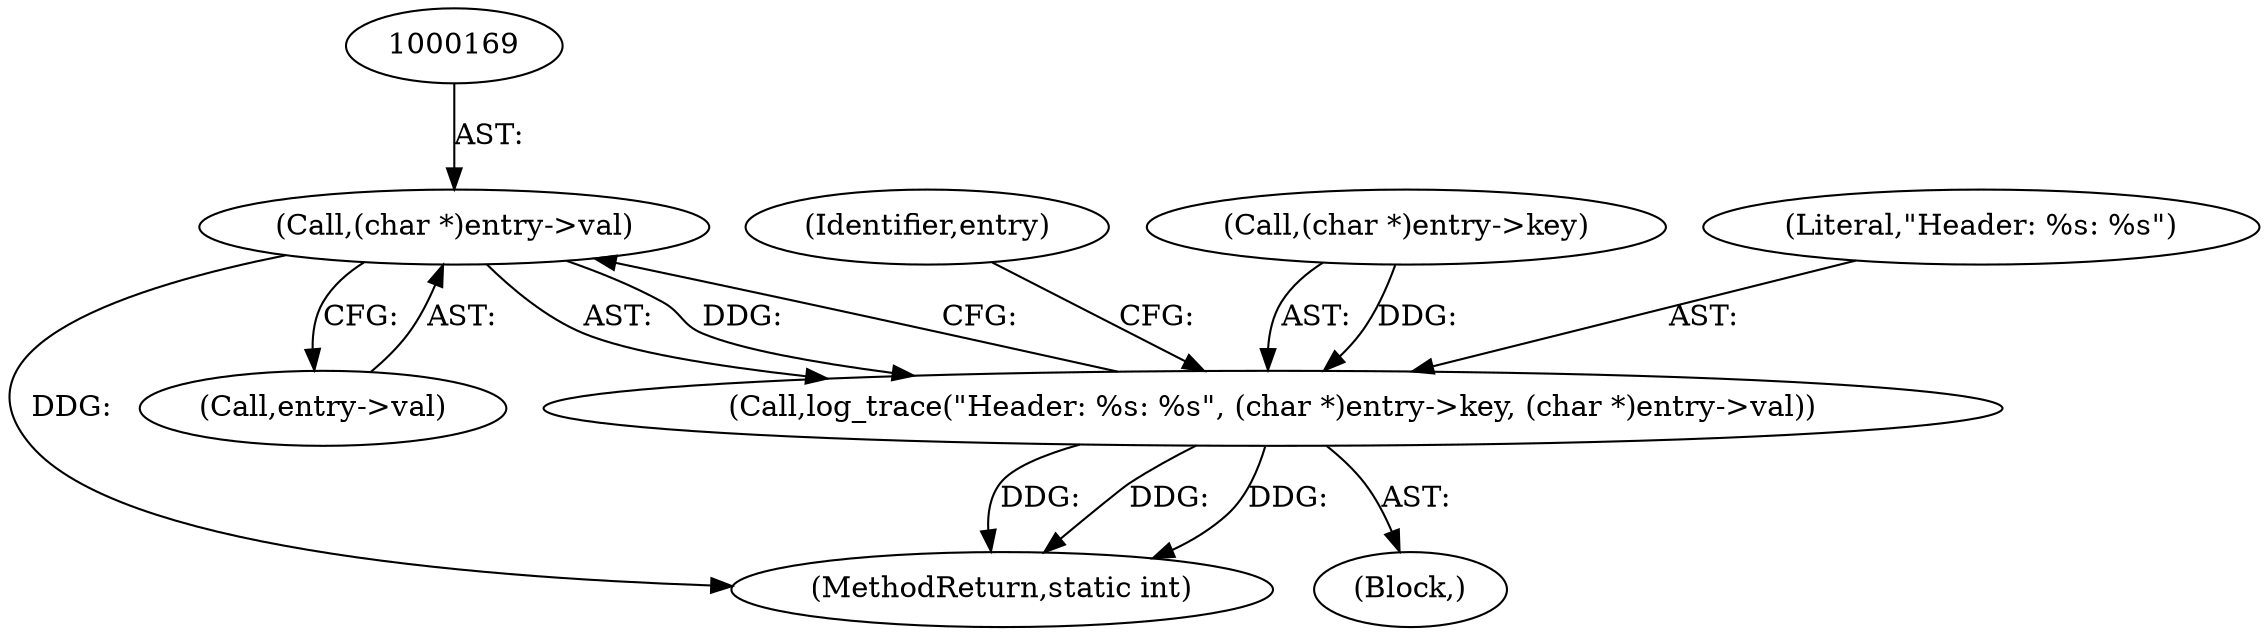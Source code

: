 digraph "0_viabtc_exchange_server_4a7c27bfe98f409623d4d857894d017ff0672cc9#diff-515c81af848352583bff286d6224875f_2@pointer" {
"1000168" [label="(Call,(char *)entry->val)"];
"1000161" [label="(Call,log_trace(\"Header: %s: %s\", (char *)entry->key, (char *)entry->val))"];
"1000168" [label="(Call,(char *)entry->val)"];
"1000479" [label="(MethodReturn,static int)"];
"1000161" [label="(Call,log_trace(\"Header: %s: %s\", (char *)entry->key, (char *)entry->val))"];
"1000156" [label="(Identifier,entry)"];
"1000170" [label="(Call,entry->val)"];
"1000160" [label="(Block,)"];
"1000163" [label="(Call,(char *)entry->key)"];
"1000162" [label="(Literal,\"Header: %s: %s\")"];
"1000168" -> "1000161"  [label="AST: "];
"1000168" -> "1000170"  [label="CFG: "];
"1000169" -> "1000168"  [label="AST: "];
"1000170" -> "1000168"  [label="AST: "];
"1000161" -> "1000168"  [label="CFG: "];
"1000168" -> "1000479"  [label="DDG: "];
"1000168" -> "1000161"  [label="DDG: "];
"1000161" -> "1000160"  [label="AST: "];
"1000162" -> "1000161"  [label="AST: "];
"1000163" -> "1000161"  [label="AST: "];
"1000156" -> "1000161"  [label="CFG: "];
"1000161" -> "1000479"  [label="DDG: "];
"1000161" -> "1000479"  [label="DDG: "];
"1000161" -> "1000479"  [label="DDG: "];
"1000163" -> "1000161"  [label="DDG: "];
}
